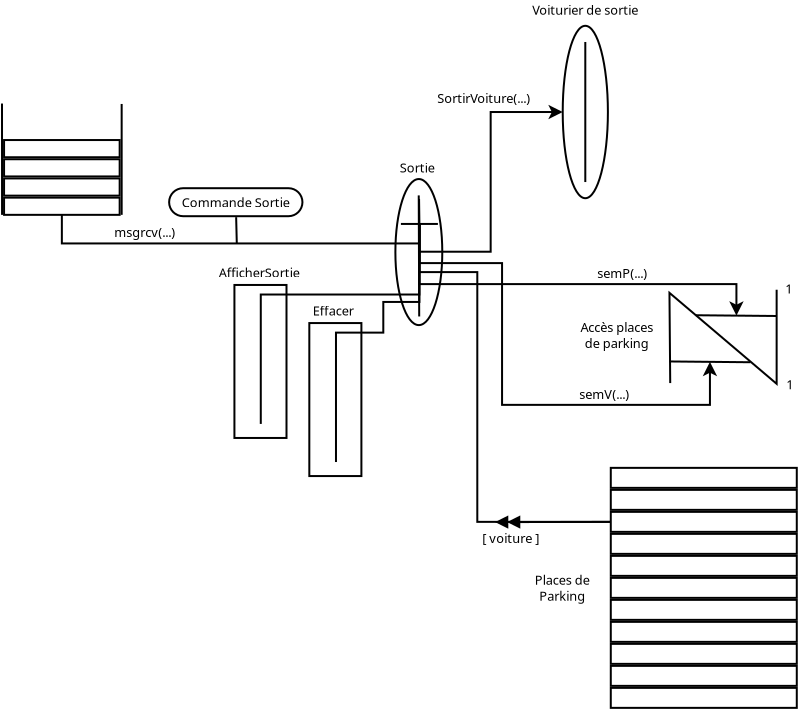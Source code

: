<?xml version="1.0" encoding="UTF-8"?>
<dia:diagram xmlns:dia="http://www.lysator.liu.se/~alla/dia/">
  <dia:layer name="Arrière-plan" visible="true" active="true">
    <dia:object type="Standard - Box" version="0" id="O0">
      <dia:attribute name="obj_pos">
        <dia:point val="16.906,15.001"/>
      </dia:attribute>
      <dia:attribute name="obj_bb">
        <dia:rectangle val="16.856,14.951;19.559,22.701"/>
      </dia:attribute>
      <dia:attribute name="elem_corner">
        <dia:point val="16.906,15.001"/>
      </dia:attribute>
      <dia:attribute name="elem_width">
        <dia:real val="2.604"/>
      </dia:attribute>
      <dia:attribute name="elem_height">
        <dia:real val="7.65"/>
      </dia:attribute>
      <dia:attribute name="show_background">
        <dia:boolean val="true"/>
      </dia:attribute>
    </dia:object>
    <dia:object type="Standard - Ellipse" version="0" id="O1">
      <dia:attribute name="obj_pos">
        <dia:point val="24.954,9.705"/>
      </dia:attribute>
      <dia:attribute name="obj_bb">
        <dia:rectangle val="24.904,9.655;27.348,17.058"/>
      </dia:attribute>
      <dia:attribute name="elem_corner">
        <dia:point val="24.954,9.705"/>
      </dia:attribute>
      <dia:attribute name="elem_width">
        <dia:real val="2.345"/>
      </dia:attribute>
      <dia:attribute name="elem_height">
        <dia:real val="7.303"/>
      </dia:attribute>
    </dia:object>
    <dia:object type="Standard - Text" version="1" id="O2">
      <dia:attribute name="obj_pos">
        <dia:point val="25.173,9.378"/>
      </dia:attribute>
      <dia:attribute name="obj_bb">
        <dia:rectangle val="25.173,8.783;27.058,9.531"/>
      </dia:attribute>
      <dia:attribute name="text">
        <dia:composite type="text">
          <dia:attribute name="string">
            <dia:string>#Sortie#</dia:string>
          </dia:attribute>
          <dia:attribute name="font">
            <dia:font family="sans" style="0" name="Helvetica"/>
          </dia:attribute>
          <dia:attribute name="height">
            <dia:real val="0.8"/>
          </dia:attribute>
          <dia:attribute name="pos">
            <dia:point val="25.173,9.378"/>
          </dia:attribute>
          <dia:attribute name="color">
            <dia:color val="#000000"/>
          </dia:attribute>
          <dia:attribute name="alignment">
            <dia:enum val="0"/>
          </dia:attribute>
        </dia:composite>
      </dia:attribute>
      <dia:attribute name="valign">
        <dia:enum val="3"/>
      </dia:attribute>
    </dia:object>
    <dia:object type="Standard - Line" version="0" id="O3">
      <dia:attribute name="obj_pos">
        <dia:point val="26.138,10.7"/>
      </dia:attribute>
      <dia:attribute name="obj_bb">
        <dia:rectangle val="26.087,10.649;26.206,12.001"/>
      </dia:attribute>
      <dia:attribute name="conn_endpoints">
        <dia:point val="26.138,10.7"/>
        <dia:point val="26.155,11.95"/>
      </dia:attribute>
      <dia:attribute name="numcp">
        <dia:int val="1"/>
      </dia:attribute>
      <dia:connections>
        <dia:connection handle="1" to="O4" connection="0"/>
      </dia:connections>
    </dia:object>
    <dia:object type="Standard - Line" version="0" id="O4">
      <dia:attribute name="obj_pos">
        <dia:point val="25.23,11.95"/>
      </dia:attribute>
      <dia:attribute name="obj_bb">
        <dia:rectangle val="25.18,11.9;27.13,12"/>
      </dia:attribute>
      <dia:attribute name="conn_endpoints">
        <dia:point val="25.23,11.95"/>
        <dia:point val="27.08,11.95"/>
      </dia:attribute>
      <dia:attribute name="numcp">
        <dia:int val="1"/>
      </dia:attribute>
    </dia:object>
    <dia:group>
      <dia:object type="Standard - Line" version="0" id="O5">
        <dia:attribute name="obj_pos">
          <dia:point val="5.285,5.928"/>
        </dia:attribute>
        <dia:attribute name="obj_bb">
          <dia:rectangle val="5.235,5.878;5.338,11.545"/>
        </dia:attribute>
        <dia:attribute name="conn_endpoints">
          <dia:point val="5.285,5.928"/>
          <dia:point val="5.288,11.495"/>
        </dia:attribute>
        <dia:attribute name="numcp">
          <dia:int val="1"/>
        </dia:attribute>
      </dia:object>
      <dia:object type="Standard - Line" version="0" id="O6">
        <dia:attribute name="obj_pos">
          <dia:point val="11.268,5.951"/>
        </dia:attribute>
        <dia:attribute name="obj_bb">
          <dia:rectangle val="11.218,5.901;11.318,11.545"/>
        </dia:attribute>
        <dia:attribute name="conn_endpoints">
          <dia:point val="11.268,5.951"/>
          <dia:point val="11.268,11.495"/>
        </dia:attribute>
        <dia:attribute name="numcp">
          <dia:int val="1"/>
        </dia:attribute>
      </dia:object>
      <dia:group>
        <dia:object type="Standard - Box" version="0" id="O7">
          <dia:attribute name="obj_pos">
            <dia:point val="5.388,7.755"/>
          </dia:attribute>
          <dia:attribute name="obj_bb">
            <dia:rectangle val="5.338,7.705;11.218,8.665"/>
          </dia:attribute>
          <dia:attribute name="elem_corner">
            <dia:point val="5.388,7.755"/>
          </dia:attribute>
          <dia:attribute name="elem_width">
            <dia:real val="5.78"/>
          </dia:attribute>
          <dia:attribute name="elem_height">
            <dia:real val="0.86"/>
          </dia:attribute>
          <dia:attribute name="show_background">
            <dia:boolean val="true"/>
          </dia:attribute>
        </dia:object>
        <dia:object type="Standard - Box" version="0" id="O8">
          <dia:attribute name="obj_pos">
            <dia:point val="5.388,8.715"/>
          </dia:attribute>
          <dia:attribute name="obj_bb">
            <dia:rectangle val="5.338,8.665;11.218,9.625"/>
          </dia:attribute>
          <dia:attribute name="elem_corner">
            <dia:point val="5.388,8.715"/>
          </dia:attribute>
          <dia:attribute name="elem_width">
            <dia:real val="5.78"/>
          </dia:attribute>
          <dia:attribute name="elem_height">
            <dia:real val="0.86"/>
          </dia:attribute>
          <dia:attribute name="show_background">
            <dia:boolean val="true"/>
          </dia:attribute>
        </dia:object>
        <dia:object type="Standard - Box" version="0" id="O9">
          <dia:attribute name="obj_pos">
            <dia:point val="5.388,9.675"/>
          </dia:attribute>
          <dia:attribute name="obj_bb">
            <dia:rectangle val="5.338,9.625;11.218,10.585"/>
          </dia:attribute>
          <dia:attribute name="elem_corner">
            <dia:point val="5.388,9.675"/>
          </dia:attribute>
          <dia:attribute name="elem_width">
            <dia:real val="5.78"/>
          </dia:attribute>
          <dia:attribute name="elem_height">
            <dia:real val="0.86"/>
          </dia:attribute>
          <dia:attribute name="show_background">
            <dia:boolean val="true"/>
          </dia:attribute>
        </dia:object>
        <dia:object type="Standard - Box" version="0" id="O10">
          <dia:attribute name="obj_pos">
            <dia:point val="5.388,10.635"/>
          </dia:attribute>
          <dia:attribute name="obj_bb">
            <dia:rectangle val="5.338,10.585;11.218,11.545"/>
          </dia:attribute>
          <dia:attribute name="elem_corner">
            <dia:point val="5.388,10.635"/>
          </dia:attribute>
          <dia:attribute name="elem_width">
            <dia:real val="5.78"/>
          </dia:attribute>
          <dia:attribute name="elem_height">
            <dia:real val="0.86"/>
          </dia:attribute>
          <dia:attribute name="show_background">
            <dia:boolean val="true"/>
          </dia:attribute>
        </dia:object>
      </dia:group>
    </dia:group>
    <dia:object type="Standard - ZigZagLine" version="1" id="O11">
      <dia:attribute name="obj_pos">
        <dia:point val="8.278,11.495"/>
      </dia:attribute>
      <dia:attribute name="obj_bb">
        <dia:rectangle val="8.228,11.445;26.206,12.976"/>
      </dia:attribute>
      <dia:attribute name="orth_points">
        <dia:point val="8.278,11.495"/>
        <dia:point val="8.278,12.925"/>
        <dia:point val="26.156,12.925"/>
      </dia:attribute>
      <dia:attribute name="orth_orient">
        <dia:enum val="1"/>
        <dia:enum val="0"/>
      </dia:attribute>
      <dia:attribute name="autorouting">
        <dia:boolean val="false"/>
      </dia:attribute>
      <dia:connections>
        <dia:connection handle="0" to="O10" connection="6"/>
      </dia:connections>
    </dia:object>
    <dia:object type="Standard - Box" version="0" id="O12">
      <dia:attribute name="obj_pos">
        <dia:point val="13.641,10.163"/>
      </dia:attribute>
      <dia:attribute name="obj_bb">
        <dia:rectangle val="13.591,10.113;20.357,11.613"/>
      </dia:attribute>
      <dia:attribute name="elem_corner">
        <dia:point val="13.641,10.163"/>
      </dia:attribute>
      <dia:attribute name="elem_width">
        <dia:real val="6.666"/>
      </dia:attribute>
      <dia:attribute name="elem_height">
        <dia:real val="1.4"/>
      </dia:attribute>
      <dia:attribute name="border_width">
        <dia:real val="0.1"/>
      </dia:attribute>
      <dia:attribute name="show_background">
        <dia:boolean val="true"/>
      </dia:attribute>
      <dia:attribute name="corner_radius">
        <dia:real val="5"/>
      </dia:attribute>
    </dia:object>
    <dia:object type="Standard - Text" version="1" id="O13">
      <dia:attribute name="obj_pos">
        <dia:point val="16.974,10.863"/>
      </dia:attribute>
      <dia:attribute name="obj_bb">
        <dia:rectangle val="14.087,10.489;19.86,11.237"/>
      </dia:attribute>
      <dia:attribute name="text">
        <dia:composite type="text">
          <dia:attribute name="string">
            <dia:string>#Commande Sortie#</dia:string>
          </dia:attribute>
          <dia:attribute name="font">
            <dia:font family="sans" style="0" name="Helvetica"/>
          </dia:attribute>
          <dia:attribute name="height">
            <dia:real val="0.8"/>
          </dia:attribute>
          <dia:attribute name="pos">
            <dia:point val="16.974,11.084"/>
          </dia:attribute>
          <dia:attribute name="color">
            <dia:color val="#000000"/>
          </dia:attribute>
          <dia:attribute name="alignment">
            <dia:enum val="1"/>
          </dia:attribute>
        </dia:composite>
      </dia:attribute>
      <dia:attribute name="valign">
        <dia:enum val="2"/>
      </dia:attribute>
      <dia:connections>
        <dia:connection handle="0" to="O12" connection="8"/>
      </dia:connections>
    </dia:object>
    <dia:object type="Standard - Line" version="0" id="O14">
      <dia:attribute name="obj_pos">
        <dia:point val="16.992,11.612"/>
      </dia:attribute>
      <dia:attribute name="obj_bb">
        <dia:rectangle val="16.941,11.56;17.076,12.992"/>
      </dia:attribute>
      <dia:attribute name="conn_endpoints">
        <dia:point val="16.992,11.612"/>
        <dia:point val="17.025,12.94"/>
      </dia:attribute>
      <dia:attribute name="numcp">
        <dia:int val="1"/>
      </dia:attribute>
      <dia:connections>
        <dia:connection handle="0" to="O12" connection="8"/>
      </dia:connections>
    </dia:object>
    <dia:object type="Standard - ZigZagLine" version="1" id="O15">
      <dia:attribute name="obj_pos">
        <dia:point val="26.155,11.95"/>
      </dia:attribute>
      <dia:attribute name="obj_bb">
        <dia:rectangle val="26.105,5.992;33.433,13.389"/>
      </dia:attribute>
      <dia:attribute name="orth_points">
        <dia:point val="26.155,11.95"/>
        <dia:point val="26.155,13.339"/>
        <dia:point val="29.718,13.339"/>
        <dia:point val="29.718,6.354"/>
        <dia:point val="33.321,6.354"/>
      </dia:attribute>
      <dia:attribute name="orth_orient">
        <dia:enum val="1"/>
        <dia:enum val="0"/>
        <dia:enum val="1"/>
        <dia:enum val="0"/>
      </dia:attribute>
      <dia:attribute name="autorouting">
        <dia:boolean val="false"/>
      </dia:attribute>
      <dia:attribute name="end_arrow">
        <dia:enum val="22"/>
      </dia:attribute>
      <dia:attribute name="end_arrow_length">
        <dia:real val="0.5"/>
      </dia:attribute>
      <dia:attribute name="end_arrow_width">
        <dia:real val="0.5"/>
      </dia:attribute>
      <dia:connections>
        <dia:connection handle="0" to="O4" connection="0"/>
        <dia:connection handle="1" to="O17" connection="3"/>
      </dia:connections>
    </dia:object>
    <dia:group>
      <dia:object type="Standard - Text" version="1" id="O16">
        <dia:attribute name="obj_pos">
          <dia:point val="34.45,1.488"/>
        </dia:attribute>
        <dia:attribute name="obj_bb">
          <dia:rectangle val="31.587,0.893;37.314,1.641"/>
        </dia:attribute>
        <dia:attribute name="text">
          <dia:composite type="text">
            <dia:attribute name="string">
              <dia:string>#Voiturier de sortie#</dia:string>
            </dia:attribute>
            <dia:attribute name="font">
              <dia:font family="sans" style="0" name="Helvetica"/>
            </dia:attribute>
            <dia:attribute name="height">
              <dia:real val="0.8"/>
            </dia:attribute>
            <dia:attribute name="pos">
              <dia:point val="34.45,1.488"/>
            </dia:attribute>
            <dia:attribute name="color">
              <dia:color val="#000000"/>
            </dia:attribute>
            <dia:attribute name="alignment">
              <dia:enum val="1"/>
            </dia:attribute>
          </dia:composite>
        </dia:attribute>
        <dia:attribute name="valign">
          <dia:enum val="3"/>
        </dia:attribute>
      </dia:object>
      <dia:group>
        <dia:object type="Standard - Ellipse" version="0" id="O17">
          <dia:attribute name="obj_pos">
            <dia:point val="33.321,2.043"/>
          </dia:attribute>
          <dia:attribute name="obj_bb">
            <dia:rectangle val="33.271,1.993;35.63,10.714"/>
          </dia:attribute>
          <dia:attribute name="elem_corner">
            <dia:point val="33.321,2.043"/>
          </dia:attribute>
          <dia:attribute name="elem_width">
            <dia:real val="2.259"/>
          </dia:attribute>
          <dia:attribute name="elem_height">
            <dia:real val="8.621"/>
          </dia:attribute>
        </dia:object>
        <dia:object type="Standard - Line" version="0" id="O18">
          <dia:attribute name="obj_pos">
            <dia:point val="34.45,2.852"/>
          </dia:attribute>
          <dia:attribute name="obj_bb">
            <dia:rectangle val="34.401,2.802;34.501,9.905"/>
          </dia:attribute>
          <dia:attribute name="conn_endpoints">
            <dia:point val="34.45,2.852"/>
            <dia:point val="34.45,9.855"/>
          </dia:attribute>
          <dia:attribute name="numcp">
            <dia:int val="1"/>
          </dia:attribute>
        </dia:object>
      </dia:group>
    </dia:group>
    <dia:object type="Standard - ZigZagLine" version="1" id="O19">
      <dia:attribute name="obj_pos">
        <dia:point val="26.155,11.95"/>
      </dia:attribute>
      <dia:attribute name="obj_bb">
        <dia:rectangle val="26.105,11.9;42.368,16.646"/>
      </dia:attribute>
      <dia:attribute name="orth_points">
        <dia:point val="26.155,11.95"/>
        <dia:point val="26.155,14.958"/>
        <dia:point val="42.006,14.958"/>
        <dia:point val="42.006,16.534"/>
      </dia:attribute>
      <dia:attribute name="orth_orient">
        <dia:enum val="1"/>
        <dia:enum val="0"/>
        <dia:enum val="1"/>
      </dia:attribute>
      <dia:attribute name="autorouting">
        <dia:boolean val="false"/>
      </dia:attribute>
      <dia:attribute name="end_arrow">
        <dia:enum val="22"/>
      </dia:attribute>
      <dia:attribute name="end_arrow_length">
        <dia:real val="0.5"/>
      </dia:attribute>
      <dia:attribute name="end_arrow_width">
        <dia:real val="0.5"/>
      </dia:attribute>
      <dia:connections>
        <dia:connection handle="0" to="O4" connection="0"/>
        <dia:connection handle="1" to="O23" connection="0"/>
      </dia:connections>
    </dia:object>
    <dia:object type="Standard - ZigZagLine" version="1" id="O20">
      <dia:attribute name="obj_pos">
        <dia:point val="26.155,11.95"/>
      </dia:attribute>
      <dia:attribute name="obj_bb">
        <dia:rectangle val="26.105,11.9;41.044,21.046"/>
      </dia:attribute>
      <dia:attribute name="orth_points">
        <dia:point val="26.155,11.95"/>
        <dia:point val="26.155,13.908"/>
        <dia:point val="30.288,13.908"/>
        <dia:point val="30.288,20.996"/>
        <dia:point val="40.682,20.996"/>
        <dia:point val="40.682,18.845"/>
      </dia:attribute>
      <dia:attribute name="orth_orient">
        <dia:enum val="1"/>
        <dia:enum val="0"/>
        <dia:enum val="1"/>
        <dia:enum val="0"/>
        <dia:enum val="1"/>
      </dia:attribute>
      <dia:attribute name="autorouting">
        <dia:boolean val="false"/>
      </dia:attribute>
      <dia:attribute name="end_arrow">
        <dia:enum val="22"/>
      </dia:attribute>
      <dia:attribute name="end_arrow_length">
        <dia:real val="0.5"/>
      </dia:attribute>
      <dia:attribute name="end_arrow_width">
        <dia:real val="0.5"/>
      </dia:attribute>
      <dia:connections>
        <dia:connection handle="0" to="O4" connection="0"/>
        <dia:connection handle="1" to="O22" connection="0"/>
      </dia:connections>
    </dia:object>
    <dia:group>
      <dia:group>
        <dia:object type="Standard - PolyLine" version="0" id="O21">
          <dia:attribute name="obj_pos">
            <dia:point val="38.696,19.906"/>
          </dia:attribute>
          <dia:attribute name="obj_bb">
            <dia:rectangle val="38.607,15.19;44.067,20.052"/>
          </dia:attribute>
          <dia:attribute name="poly_points">
            <dia:point val="38.696,19.906"/>
            <dia:point val="38.658,15.395"/>
            <dia:point val="44.017,19.944"/>
            <dia:point val="44.017,15.24"/>
          </dia:attribute>
        </dia:object>
        <dia:object type="Standard - Line" version="0" id="O22">
          <dia:attribute name="obj_pos">
            <dia:point val="38.658,18.826"/>
          </dia:attribute>
          <dia:attribute name="obj_bb">
            <dia:rectangle val="38.607,18.776;42.757,18.915"/>
          </dia:attribute>
          <dia:attribute name="conn_endpoints">
            <dia:point val="38.658,18.826"/>
            <dia:point val="42.706,18.865"/>
          </dia:attribute>
          <dia:attribute name="numcp">
            <dia:int val="1"/>
          </dia:attribute>
        </dia:object>
        <dia:object type="Standard - Line" version="0" id="O23">
          <dia:attribute name="obj_pos">
            <dia:point val="39.982,16.515"/>
          </dia:attribute>
          <dia:attribute name="obj_bb">
            <dia:rectangle val="39.932,16.464;44.081,16.604"/>
          </dia:attribute>
          <dia:attribute name="conn_endpoints">
            <dia:point val="39.982,16.515"/>
            <dia:point val="44.031,16.553"/>
          </dia:attribute>
          <dia:attribute name="numcp">
            <dia:int val="1"/>
          </dia:attribute>
        </dia:object>
      </dia:group>
      <dia:object type="Standard - Text" version="1" id="O24">
        <dia:attribute name="obj_pos">
          <dia:point val="44.502,20.216"/>
        </dia:attribute>
        <dia:attribute name="obj_bb">
          <dia:rectangle val="44.502,19.621;44.91,20.368"/>
        </dia:attribute>
        <dia:attribute name="text">
          <dia:composite type="text">
            <dia:attribute name="string">
              <dia:string>#1#</dia:string>
            </dia:attribute>
            <dia:attribute name="font">
              <dia:font family="sans" style="0" name="Helvetica"/>
            </dia:attribute>
            <dia:attribute name="height">
              <dia:real val="0.8"/>
            </dia:attribute>
            <dia:attribute name="pos">
              <dia:point val="44.502,20.216"/>
            </dia:attribute>
            <dia:attribute name="color">
              <dia:color val="#000000"/>
            </dia:attribute>
            <dia:attribute name="alignment">
              <dia:enum val="0"/>
            </dia:attribute>
          </dia:composite>
        </dia:attribute>
        <dia:attribute name="valign">
          <dia:enum val="3"/>
        </dia:attribute>
      </dia:object>
      <dia:object type="Standard - Text" version="1" id="O25">
        <dia:attribute name="obj_pos">
          <dia:point val="44.45,15.433"/>
        </dia:attribute>
        <dia:attribute name="obj_bb">
          <dia:rectangle val="44.45,14.838;44.858,15.586"/>
        </dia:attribute>
        <dia:attribute name="text">
          <dia:composite type="text">
            <dia:attribute name="string">
              <dia:string>#1#</dia:string>
            </dia:attribute>
            <dia:attribute name="font">
              <dia:font family="sans" style="0" name="Helvetica"/>
            </dia:attribute>
            <dia:attribute name="height">
              <dia:real val="0.8"/>
            </dia:attribute>
            <dia:attribute name="pos">
              <dia:point val="44.45,15.433"/>
            </dia:attribute>
            <dia:attribute name="color">
              <dia:color val="#000000"/>
            </dia:attribute>
            <dia:attribute name="alignment">
              <dia:enum val="0"/>
            </dia:attribute>
          </dia:composite>
        </dia:attribute>
        <dia:attribute name="valign">
          <dia:enum val="3"/>
        </dia:attribute>
      </dia:object>
      <dia:object type="Standard - Text" version="1" id="O26">
        <dia:attribute name="obj_pos">
          <dia:point val="36.028,17.503"/>
        </dia:attribute>
        <dia:attribute name="obj_bb">
          <dia:rectangle val="33.968,16.73;38.088,18.277"/>
        </dia:attribute>
        <dia:attribute name="text">
          <dia:composite type="text">
            <dia:attribute name="string">
              <dia:string>#Accès places
de parking#</dia:string>
            </dia:attribute>
            <dia:attribute name="font">
              <dia:font family="sans" style="0" name="Helvetica"/>
            </dia:attribute>
            <dia:attribute name="height">
              <dia:real val="0.8"/>
            </dia:attribute>
            <dia:attribute name="pos">
              <dia:point val="36.028,17.325"/>
            </dia:attribute>
            <dia:attribute name="color">
              <dia:color val="#000000"/>
            </dia:attribute>
            <dia:attribute name="alignment">
              <dia:enum val="1"/>
            </dia:attribute>
          </dia:composite>
        </dia:attribute>
        <dia:attribute name="valign">
          <dia:enum val="2"/>
        </dia:attribute>
      </dia:object>
    </dia:group>
    <dia:group>
      <dia:group>
        <dia:object type="Standard - Box" version="0" id="O27">
          <dia:attribute name="obj_pos">
            <dia:point val="35.724,24.146"/>
          </dia:attribute>
          <dia:attribute name="obj_bb">
            <dia:rectangle val="35.674,24.096;45.074,25.196"/>
          </dia:attribute>
          <dia:attribute name="elem_corner">
            <dia:point val="35.724,24.146"/>
          </dia:attribute>
          <dia:attribute name="elem_width">
            <dia:real val="9.3"/>
          </dia:attribute>
          <dia:attribute name="elem_height">
            <dia:real val="1.0"/>
          </dia:attribute>
          <dia:attribute name="show_background">
            <dia:boolean val="true"/>
          </dia:attribute>
        </dia:object>
        <dia:object type="Standard - Box" version="0" id="O28">
          <dia:attribute name="obj_pos">
            <dia:point val="35.724,25.246"/>
          </dia:attribute>
          <dia:attribute name="obj_bb">
            <dia:rectangle val="35.674,25.196;45.074,26.296"/>
          </dia:attribute>
          <dia:attribute name="elem_corner">
            <dia:point val="35.724,25.246"/>
          </dia:attribute>
          <dia:attribute name="elem_width">
            <dia:real val="9.3"/>
          </dia:attribute>
          <dia:attribute name="elem_height">
            <dia:real val="1.0"/>
          </dia:attribute>
          <dia:attribute name="show_background">
            <dia:boolean val="true"/>
          </dia:attribute>
        </dia:object>
        <dia:object type="Standard - Box" version="0" id="O29">
          <dia:attribute name="obj_pos">
            <dia:point val="35.724,27.446"/>
          </dia:attribute>
          <dia:attribute name="obj_bb">
            <dia:rectangle val="35.674,27.396;45.074,28.496"/>
          </dia:attribute>
          <dia:attribute name="elem_corner">
            <dia:point val="35.724,27.446"/>
          </dia:attribute>
          <dia:attribute name="elem_width">
            <dia:real val="9.3"/>
          </dia:attribute>
          <dia:attribute name="elem_height">
            <dia:real val="1.0"/>
          </dia:attribute>
          <dia:attribute name="show_background">
            <dia:boolean val="true"/>
          </dia:attribute>
        </dia:object>
        <dia:object type="Standard - Box" version="0" id="O30">
          <dia:attribute name="obj_pos">
            <dia:point val="35.724,29.646"/>
          </dia:attribute>
          <dia:attribute name="obj_bb">
            <dia:rectangle val="35.674,29.596;45.074,30.696"/>
          </dia:attribute>
          <dia:attribute name="elem_corner">
            <dia:point val="35.724,29.646"/>
          </dia:attribute>
          <dia:attribute name="elem_width">
            <dia:real val="9.3"/>
          </dia:attribute>
          <dia:attribute name="elem_height">
            <dia:real val="1.0"/>
          </dia:attribute>
          <dia:attribute name="show_background">
            <dia:boolean val="true"/>
          </dia:attribute>
        </dia:object>
        <dia:object type="Standard - Box" version="0" id="O31">
          <dia:attribute name="obj_pos">
            <dia:point val="35.724,26.346"/>
          </dia:attribute>
          <dia:attribute name="obj_bb">
            <dia:rectangle val="35.674,26.296;45.074,27.396"/>
          </dia:attribute>
          <dia:attribute name="elem_corner">
            <dia:point val="35.724,26.346"/>
          </dia:attribute>
          <dia:attribute name="elem_width">
            <dia:real val="9.3"/>
          </dia:attribute>
          <dia:attribute name="elem_height">
            <dia:real val="1.0"/>
          </dia:attribute>
          <dia:attribute name="show_background">
            <dia:boolean val="true"/>
          </dia:attribute>
        </dia:object>
        <dia:object type="Standard - Box" version="0" id="O32">
          <dia:attribute name="obj_pos">
            <dia:point val="35.724,28.546"/>
          </dia:attribute>
          <dia:attribute name="obj_bb">
            <dia:rectangle val="35.674,28.496;45.074,29.596"/>
          </dia:attribute>
          <dia:attribute name="elem_corner">
            <dia:point val="35.724,28.546"/>
          </dia:attribute>
          <dia:attribute name="elem_width">
            <dia:real val="9.3"/>
          </dia:attribute>
          <dia:attribute name="elem_height">
            <dia:real val="1.0"/>
          </dia:attribute>
          <dia:attribute name="show_background">
            <dia:boolean val="true"/>
          </dia:attribute>
        </dia:object>
        <dia:object type="Standard - Box" version="0" id="O33">
          <dia:attribute name="obj_pos">
            <dia:point val="35.724,30.746"/>
          </dia:attribute>
          <dia:attribute name="obj_bb">
            <dia:rectangle val="35.674,30.696;45.074,31.796"/>
          </dia:attribute>
          <dia:attribute name="elem_corner">
            <dia:point val="35.724,30.746"/>
          </dia:attribute>
          <dia:attribute name="elem_width">
            <dia:real val="9.3"/>
          </dia:attribute>
          <dia:attribute name="elem_height">
            <dia:real val="1.0"/>
          </dia:attribute>
          <dia:attribute name="show_background">
            <dia:boolean val="true"/>
          </dia:attribute>
        </dia:object>
        <dia:object type="Standard - Box" version="0" id="O34">
          <dia:attribute name="obj_pos">
            <dia:point val="35.724,31.846"/>
          </dia:attribute>
          <dia:attribute name="obj_bb">
            <dia:rectangle val="35.674,31.796;45.074,32.896"/>
          </dia:attribute>
          <dia:attribute name="elem_corner">
            <dia:point val="35.724,31.846"/>
          </dia:attribute>
          <dia:attribute name="elem_width">
            <dia:real val="9.3"/>
          </dia:attribute>
          <dia:attribute name="elem_height">
            <dia:real val="1.0"/>
          </dia:attribute>
          <dia:attribute name="show_background">
            <dia:boolean val="true"/>
          </dia:attribute>
        </dia:object>
        <dia:object type="Standard - Box" version="0" id="O35">
          <dia:attribute name="obj_pos">
            <dia:point val="35.724,32.946"/>
          </dia:attribute>
          <dia:attribute name="obj_bb">
            <dia:rectangle val="35.674,32.896;45.074,33.996"/>
          </dia:attribute>
          <dia:attribute name="elem_corner">
            <dia:point val="35.724,32.946"/>
          </dia:attribute>
          <dia:attribute name="elem_width">
            <dia:real val="9.3"/>
          </dia:attribute>
          <dia:attribute name="elem_height">
            <dia:real val="1.0"/>
          </dia:attribute>
          <dia:attribute name="show_background">
            <dia:boolean val="true"/>
          </dia:attribute>
        </dia:object>
        <dia:object type="Standard - Box" version="0" id="O36">
          <dia:attribute name="obj_pos">
            <dia:point val="35.724,34.046"/>
          </dia:attribute>
          <dia:attribute name="obj_bb">
            <dia:rectangle val="35.674,33.996;45.074,35.096"/>
          </dia:attribute>
          <dia:attribute name="elem_corner">
            <dia:point val="35.724,34.046"/>
          </dia:attribute>
          <dia:attribute name="elem_width">
            <dia:real val="9.3"/>
          </dia:attribute>
          <dia:attribute name="elem_height">
            <dia:real val="1.0"/>
          </dia:attribute>
          <dia:attribute name="show_background">
            <dia:boolean val="true"/>
          </dia:attribute>
        </dia:object>
        <dia:object type="Standard - Box" version="0" id="O37">
          <dia:attribute name="obj_pos">
            <dia:point val="35.724,35.146"/>
          </dia:attribute>
          <dia:attribute name="obj_bb">
            <dia:rectangle val="35.674,35.096;45.074,36.196"/>
          </dia:attribute>
          <dia:attribute name="elem_corner">
            <dia:point val="35.724,35.146"/>
          </dia:attribute>
          <dia:attribute name="elem_width">
            <dia:real val="9.3"/>
          </dia:attribute>
          <dia:attribute name="elem_height">
            <dia:real val="1.0"/>
          </dia:attribute>
          <dia:attribute name="show_background">
            <dia:boolean val="true"/>
          </dia:attribute>
        </dia:object>
      </dia:group>
      <dia:object type="Standard - Text" version="1" id="O38">
        <dia:attribute name="obj_pos">
          <dia:point val="33.3,30.146"/>
        </dia:attribute>
        <dia:attribute name="obj_bb">
          <dia:rectangle val="31.78,29.372;34.82,30.919"/>
        </dia:attribute>
        <dia:attribute name="text">
          <dia:composite type="text">
            <dia:attribute name="string">
              <dia:string>#Places de
Parking#</dia:string>
            </dia:attribute>
            <dia:attribute name="font">
              <dia:font family="sans" style="0" name="Helvetica"/>
            </dia:attribute>
            <dia:attribute name="height">
              <dia:real val="0.8"/>
            </dia:attribute>
            <dia:attribute name="pos">
              <dia:point val="33.3,29.967"/>
            </dia:attribute>
            <dia:attribute name="color">
              <dia:color val="#000000"/>
            </dia:attribute>
            <dia:attribute name="alignment">
              <dia:enum val="1"/>
            </dia:attribute>
          </dia:composite>
        </dia:attribute>
        <dia:attribute name="valign">
          <dia:enum val="2"/>
        </dia:attribute>
      </dia:object>
    </dia:group>
    <dia:object type="Standard - ZigZagLine" version="1" id="O39">
      <dia:attribute name="obj_pos">
        <dia:point val="26.155,11.95"/>
      </dia:attribute>
      <dia:attribute name="obj_bb">
        <dia:rectangle val="26.105,11.9;35.774,26.896"/>
      </dia:attribute>
      <dia:attribute name="orth_points">
        <dia:point val="26.155,11.95"/>
        <dia:point val="26.155,14.358"/>
        <dia:point val="29.05,14.358"/>
        <dia:point val="29.05,26.846"/>
        <dia:point val="35.724,26.846"/>
      </dia:attribute>
      <dia:attribute name="orth_orient">
        <dia:enum val="1"/>
        <dia:enum val="0"/>
        <dia:enum val="1"/>
        <dia:enum val="0"/>
      </dia:attribute>
      <dia:attribute name="autorouting">
        <dia:boolean val="false"/>
      </dia:attribute>
      <dia:connections>
        <dia:connection handle="0" to="O4" connection="0"/>
        <dia:connection handle="1" to="O31" connection="3"/>
      </dia:connections>
    </dia:object>
    <dia:object type="Standard - Line" version="0" id="O40">
      <dia:attribute name="obj_pos">
        <dia:point val="35.724,26.846"/>
      </dia:attribute>
      <dia:attribute name="obj_bb">
        <dia:rectangle val="29.939,26.423;35.774,27.288"/>
      </dia:attribute>
      <dia:attribute name="conn_endpoints">
        <dia:point val="35.724,26.846"/>
        <dia:point val="30.05,26.858"/>
      </dia:attribute>
      <dia:attribute name="numcp">
        <dia:int val="1"/>
      </dia:attribute>
      <dia:attribute name="end_arrow">
        <dia:enum val="11"/>
      </dia:attribute>
      <dia:attribute name="end_arrow_length">
        <dia:real val="0.5"/>
      </dia:attribute>
      <dia:attribute name="end_arrow_width">
        <dia:real val="0.5"/>
      </dia:attribute>
      <dia:connections>
        <dia:connection handle="0" to="O31" connection="3"/>
      </dia:connections>
    </dia:object>
    <dia:object type="Standard - Text" version="1" id="O41">
      <dia:attribute name="obj_pos">
        <dia:point val="29.3,27.908"/>
      </dia:attribute>
      <dia:attribute name="obj_bb">
        <dia:rectangle val="29.3,27.313;32.453,28.061"/>
      </dia:attribute>
      <dia:attribute name="text">
        <dia:composite type="text">
          <dia:attribute name="string">
            <dia:string>#[ voiture ]#</dia:string>
          </dia:attribute>
          <dia:attribute name="font">
            <dia:font family="sans" style="0" name="Helvetica"/>
          </dia:attribute>
          <dia:attribute name="height">
            <dia:real val="0.8"/>
          </dia:attribute>
          <dia:attribute name="pos">
            <dia:point val="29.3,27.908"/>
          </dia:attribute>
          <dia:attribute name="color">
            <dia:color val="#000000"/>
          </dia:attribute>
          <dia:attribute name="alignment">
            <dia:enum val="0"/>
          </dia:attribute>
        </dia:composite>
      </dia:attribute>
      <dia:attribute name="valign">
        <dia:enum val="3"/>
      </dia:attribute>
    </dia:object>
    <dia:object type="Standard - ZigZagLine" version="1" id="O42">
      <dia:attribute name="obj_pos">
        <dia:point val="26.155,11.95"/>
      </dia:attribute>
      <dia:attribute name="obj_bb">
        <dia:rectangle val="18.174,11.9;26.205,21.999"/>
      </dia:attribute>
      <dia:attribute name="orth_points">
        <dia:point val="26.155,11.95"/>
        <dia:point val="26.155,15.479"/>
        <dia:point val="18.224,15.479"/>
        <dia:point val="18.224,21.949"/>
      </dia:attribute>
      <dia:attribute name="orth_orient">
        <dia:enum val="1"/>
        <dia:enum val="0"/>
        <dia:enum val="1"/>
      </dia:attribute>
      <dia:attribute name="autorouting">
        <dia:boolean val="false"/>
      </dia:attribute>
      <dia:connections>
        <dia:connection handle="0" to="O4" connection="0"/>
      </dia:connections>
    </dia:object>
    <dia:object type="Standard - Text" version="1" id="O43">
      <dia:attribute name="obj_pos">
        <dia:point val="16.125,14.623"/>
      </dia:attribute>
      <dia:attribute name="obj_bb">
        <dia:rectangle val="16.125,14.028;20.482,14.775"/>
      </dia:attribute>
      <dia:attribute name="text">
        <dia:composite type="text">
          <dia:attribute name="string">
            <dia:string>#AfficherSortie#</dia:string>
          </dia:attribute>
          <dia:attribute name="font">
            <dia:font family="sans" style="0" name="Helvetica"/>
          </dia:attribute>
          <dia:attribute name="height">
            <dia:real val="0.8"/>
          </dia:attribute>
          <dia:attribute name="pos">
            <dia:point val="16.125,14.623"/>
          </dia:attribute>
          <dia:attribute name="color">
            <dia:color val="#000000"/>
          </dia:attribute>
          <dia:attribute name="alignment">
            <dia:enum val="0"/>
          </dia:attribute>
        </dia:composite>
      </dia:attribute>
      <dia:attribute name="valign">
        <dia:enum val="3"/>
      </dia:attribute>
    </dia:object>
    <dia:object type="Standard - Line" version="0" id="O44">
      <dia:attribute name="obj_pos">
        <dia:point val="26.122,10.524"/>
      </dia:attribute>
      <dia:attribute name="obj_bb">
        <dia:rectangle val="26.072,10.474;26.195,16.625"/>
      </dia:attribute>
      <dia:attribute name="conn_endpoints">
        <dia:point val="26.122,10.524"/>
        <dia:point val="26.145,16.575"/>
      </dia:attribute>
      <dia:attribute name="numcp">
        <dia:int val="1"/>
      </dia:attribute>
    </dia:object>
    <dia:object type="Standard - Box" version="0" id="O45">
      <dia:attribute name="obj_pos">
        <dia:point val="20.651,16.906"/>
      </dia:attribute>
      <dia:attribute name="obj_bb">
        <dia:rectangle val="20.601,16.856;23.304,24.606"/>
      </dia:attribute>
      <dia:attribute name="elem_corner">
        <dia:point val="20.651,16.906"/>
      </dia:attribute>
      <dia:attribute name="elem_width">
        <dia:real val="2.604"/>
      </dia:attribute>
      <dia:attribute name="elem_height">
        <dia:real val="7.65"/>
      </dia:attribute>
      <dia:attribute name="show_background">
        <dia:boolean val="true"/>
      </dia:attribute>
    </dia:object>
    <dia:object type="Standard - ZigZagLine" version="1" id="O46">
      <dia:attribute name="obj_pos">
        <dia:point val="26.155,11.95"/>
      </dia:attribute>
      <dia:attribute name="obj_bb">
        <dia:rectangle val="21.934,11.9;26.205,23.904"/>
      </dia:attribute>
      <dia:attribute name="orth_points">
        <dia:point val="26.155,11.95"/>
        <dia:point val="26.155,15.85"/>
        <dia:point val="24.35,15.85"/>
        <dia:point val="24.35,17.384"/>
        <dia:point val="21.984,17.384"/>
        <dia:point val="21.984,23.854"/>
      </dia:attribute>
      <dia:attribute name="orth_orient">
        <dia:enum val="1"/>
        <dia:enum val="0"/>
        <dia:enum val="1"/>
        <dia:enum val="0"/>
        <dia:enum val="1"/>
      </dia:attribute>
      <dia:attribute name="autorouting">
        <dia:boolean val="false"/>
      </dia:attribute>
      <dia:connections>
        <dia:connection handle="0" to="O4" connection="0"/>
      </dia:connections>
    </dia:object>
    <dia:object type="Standard - Text" version="1" id="O47">
      <dia:attribute name="obj_pos">
        <dia:point val="20.819,16.528"/>
      </dia:attribute>
      <dia:attribute name="obj_bb">
        <dia:rectangle val="20.819,15.933;23.067,16.68"/>
      </dia:attribute>
      <dia:attribute name="text">
        <dia:composite type="text">
          <dia:attribute name="string">
            <dia:string>#Effacer#</dia:string>
          </dia:attribute>
          <dia:attribute name="font">
            <dia:font family="sans" style="0" name="Helvetica"/>
          </dia:attribute>
          <dia:attribute name="height">
            <dia:real val="0.8"/>
          </dia:attribute>
          <dia:attribute name="pos">
            <dia:point val="20.819,16.528"/>
          </dia:attribute>
          <dia:attribute name="color">
            <dia:color val="#000000"/>
          </dia:attribute>
          <dia:attribute name="alignment">
            <dia:enum val="0"/>
          </dia:attribute>
        </dia:composite>
      </dia:attribute>
      <dia:attribute name="valign">
        <dia:enum val="3"/>
      </dia:attribute>
    </dia:object>
    <dia:object type="Standard - Text" version="1" id="O48">
      <dia:attribute name="obj_pos">
        <dia:point val="10.9,12.6"/>
      </dia:attribute>
      <dia:attribute name="obj_bb">
        <dia:rectangle val="10.9,12.005;14.35,12.752"/>
      </dia:attribute>
      <dia:attribute name="text">
        <dia:composite type="text">
          <dia:attribute name="string">
            <dia:string>#msgrcv(...)#</dia:string>
          </dia:attribute>
          <dia:attribute name="font">
            <dia:font family="sans" style="0" name="Helvetica"/>
          </dia:attribute>
          <dia:attribute name="height">
            <dia:real val="0.8"/>
          </dia:attribute>
          <dia:attribute name="pos">
            <dia:point val="10.9,12.6"/>
          </dia:attribute>
          <dia:attribute name="color">
            <dia:color val="#000000"/>
          </dia:attribute>
          <dia:attribute name="alignment">
            <dia:enum val="0"/>
          </dia:attribute>
        </dia:composite>
      </dia:attribute>
      <dia:attribute name="valign">
        <dia:enum val="3"/>
      </dia:attribute>
    </dia:object>
    <dia:object type="Standard - Text" version="1" id="O49">
      <dia:attribute name="obj_pos">
        <dia:point val="27.05,5.9"/>
      </dia:attribute>
      <dia:attribute name="obj_bb">
        <dia:rectangle val="27.05,5.305;32.165,6.053"/>
      </dia:attribute>
      <dia:attribute name="text">
        <dia:composite type="text">
          <dia:attribute name="string">
            <dia:string>#SortirVoiture(...)#</dia:string>
          </dia:attribute>
          <dia:attribute name="font">
            <dia:font family="sans" style="0" name="Helvetica"/>
          </dia:attribute>
          <dia:attribute name="height">
            <dia:real val="0.8"/>
          </dia:attribute>
          <dia:attribute name="pos">
            <dia:point val="27.05,5.9"/>
          </dia:attribute>
          <dia:attribute name="color">
            <dia:color val="#000000"/>
          </dia:attribute>
          <dia:attribute name="alignment">
            <dia:enum val="0"/>
          </dia:attribute>
        </dia:composite>
      </dia:attribute>
      <dia:attribute name="valign">
        <dia:enum val="3"/>
      </dia:attribute>
    </dia:object>
    <dia:object type="Standard - Text" version="1" id="O50">
      <dia:attribute name="obj_pos">
        <dia:point val="35.05,14.65"/>
      </dia:attribute>
      <dia:attribute name="obj_bb">
        <dia:rectangle val="35.05,14.055;37.892,14.803"/>
      </dia:attribute>
      <dia:attribute name="text">
        <dia:composite type="text">
          <dia:attribute name="string">
            <dia:string>#semP(...)#</dia:string>
          </dia:attribute>
          <dia:attribute name="font">
            <dia:font family="sans" style="0" name="Helvetica"/>
          </dia:attribute>
          <dia:attribute name="height">
            <dia:real val="0.8"/>
          </dia:attribute>
          <dia:attribute name="pos">
            <dia:point val="35.05,14.65"/>
          </dia:attribute>
          <dia:attribute name="color">
            <dia:color val="#000000"/>
          </dia:attribute>
          <dia:attribute name="alignment">
            <dia:enum val="0"/>
          </dia:attribute>
        </dia:composite>
      </dia:attribute>
      <dia:attribute name="valign">
        <dia:enum val="3"/>
      </dia:attribute>
    </dia:object>
    <dia:object type="Standard - Text" version="1" id="O51">
      <dia:attribute name="obj_pos">
        <dia:point val="34.15,20.7"/>
      </dia:attribute>
      <dia:attribute name="obj_bb">
        <dia:rectangle val="34.15,20.105;37.045,20.852"/>
      </dia:attribute>
      <dia:attribute name="text">
        <dia:composite type="text">
          <dia:attribute name="string">
            <dia:string>#semV(...)#</dia:string>
          </dia:attribute>
          <dia:attribute name="font">
            <dia:font family="sans" style="0" name="Helvetica"/>
          </dia:attribute>
          <dia:attribute name="height">
            <dia:real val="0.8"/>
          </dia:attribute>
          <dia:attribute name="pos">
            <dia:point val="34.15,20.7"/>
          </dia:attribute>
          <dia:attribute name="color">
            <dia:color val="#000000"/>
          </dia:attribute>
          <dia:attribute name="alignment">
            <dia:enum val="0"/>
          </dia:attribute>
        </dia:composite>
      </dia:attribute>
      <dia:attribute name="valign">
        <dia:enum val="3"/>
      </dia:attribute>
    </dia:object>
  </dia:layer>
</dia:diagram>
